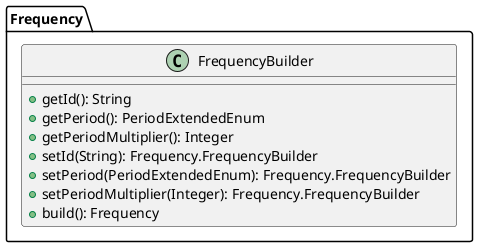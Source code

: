 @startuml

    class Frequency.FrequencyBuilder [[Frequency.FrequencyBuilder.html]] {
        +getId(): String
        +getPeriod(): PeriodExtendedEnum
        +getPeriodMultiplier(): Integer
        +setId(String): Frequency.FrequencyBuilder
        +setPeriod(PeriodExtendedEnum): Frequency.FrequencyBuilder
        +setPeriodMultiplier(Integer): Frequency.FrequencyBuilder
        +build(): Frequency
    }

@enduml
